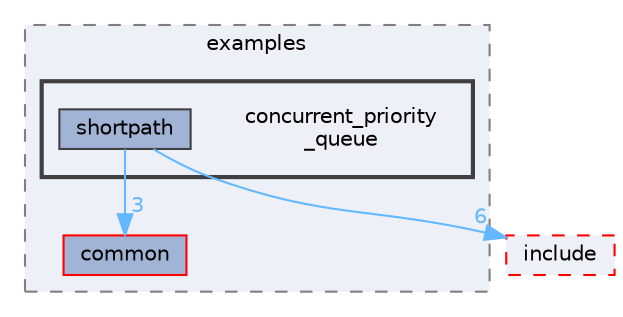 digraph "external/taskflow/3rd-party/tbb/examples/concurrent_priority_queue"
{
 // LATEX_PDF_SIZE
  bgcolor="transparent";
  edge [fontname=Helvetica,fontsize=10,labelfontname=Helvetica,labelfontsize=10];
  node [fontname=Helvetica,fontsize=10,shape=box,height=0.2,width=0.4];
  compound=true
  subgraph clusterdir_728d8ef4f98e28e397f8fcf766944c46 {
    graph [ bgcolor="#edf0f7", pencolor="grey50", label="examples", fontname=Helvetica,fontsize=10 style="filled,dashed", URL="dir_728d8ef4f98e28e397f8fcf766944c46.html",tooltip=""]
  dir_54703c436fa5ff1ab20c927331cf8a3a [label="common", fillcolor="#a2b4d6", color="red", style="filled", URL="dir_54703c436fa5ff1ab20c927331cf8a3a.html",tooltip=""];
  subgraph clusterdir_21dcc382a9b36572392858b964cf58fd {
    graph [ bgcolor="#edf0f7", pencolor="grey25", label="", fontname=Helvetica,fontsize=10 style="filled,bold", URL="dir_21dcc382a9b36572392858b964cf58fd.html",tooltip=""]
    dir_21dcc382a9b36572392858b964cf58fd [shape=plaintext, label="concurrent_priority\l_queue"];
  dir_95b7f6c57c5e28e3184fded01c9e633c [label="shortpath", fillcolor="#a2b4d6", color="grey25", style="filled", URL="dir_95b7f6c57c5e28e3184fded01c9e633c.html",tooltip=""];
  }
  }
  dir_9a108c806b4257aefe6c62ce1f799fad [label="include", fillcolor="#edf0f7", color="red", style="filled,dashed", URL="dir_9a108c806b4257aefe6c62ce1f799fad.html",tooltip=""];
  dir_95b7f6c57c5e28e3184fded01c9e633c->dir_54703c436fa5ff1ab20c927331cf8a3a [headlabel="3", labeldistance=1.5 headhref="dir_000657_000148.html" href="dir_000657_000148.html" color="steelblue1" fontcolor="steelblue1"];
  dir_95b7f6c57c5e28e3184fded01c9e633c->dir_9a108c806b4257aefe6c62ce1f799fad [headlabel="6", labeldistance=1.5 headhref="dir_000657_000389.html" href="dir_000657_000389.html" color="steelblue1" fontcolor="steelblue1"];
}
